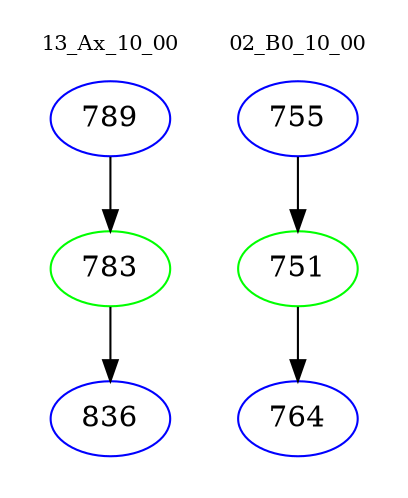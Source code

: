 digraph{
subgraph cluster_0 {
color = white
label = "13_Ax_10_00";
fontsize=10;
T0_789 [label="789", color="blue"]
T0_789 -> T0_783 [color="black"]
T0_783 [label="783", color="green"]
T0_783 -> T0_836 [color="black"]
T0_836 [label="836", color="blue"]
}
subgraph cluster_1 {
color = white
label = "02_B0_10_00";
fontsize=10;
T1_755 [label="755", color="blue"]
T1_755 -> T1_751 [color="black"]
T1_751 [label="751", color="green"]
T1_751 -> T1_764 [color="black"]
T1_764 [label="764", color="blue"]
}
}
